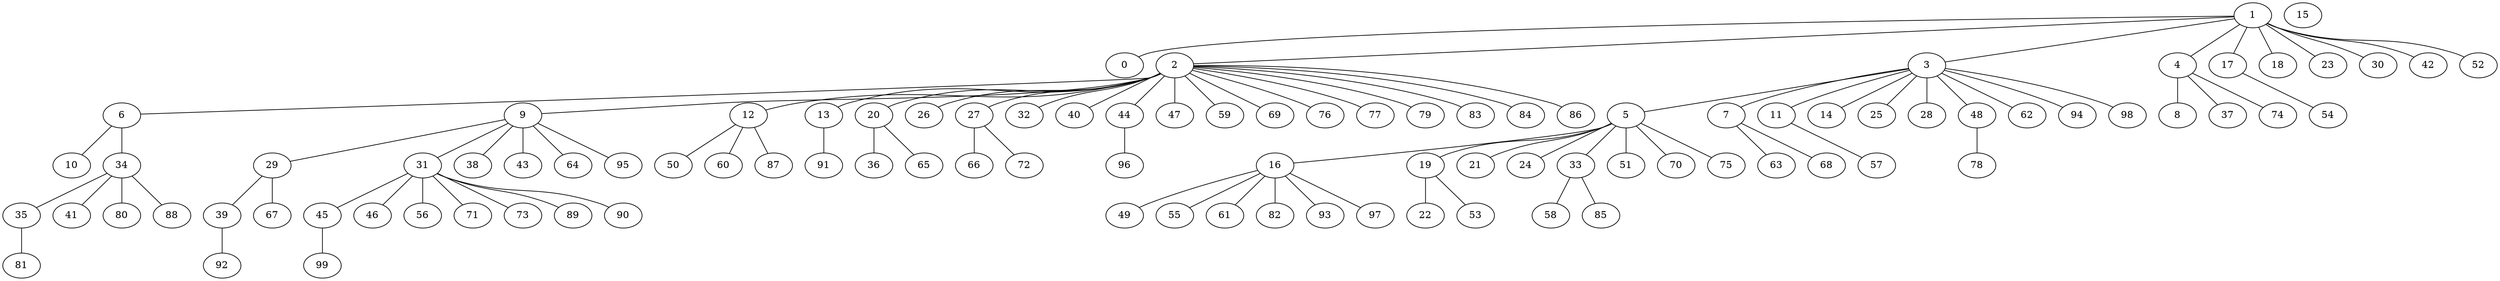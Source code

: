 graph {
	0
	1
	2
	3
	4
	5
	6
	7
	8
	9
	10
	11
	12
	13
	14
	15
	16
	17
	18
	19
	20
	21
	22
	23
	24
	25
	26
	27
	28
	29
	30
	31
	32
	33
	34
	35
	36
	37
	38
	39
	40
	41
	42
	43
	44
	45
	46
	47
	48
	49
	50
	51
	52
	53
	54
	55
	56
	57
	58
	59
	60
	61
	62
	63
	64
	65
	66
	67
	68
	69
	70
	71
	72
	73
	74
	75
	76
	77
	78
	79
	80
	81
	82
	83
	84
	85
	86
	87
	88
	89
	90
	91
	92
	93
	94
	95
	96
	97
	98
	99
	1 -- 2;
	1 -- 0;
	1 -- 3;
	1 -- 4;
	1 -- 17;
	1 -- 18;
	1 -- 23;
	1 -- 30;
	1 -- 42;
	1 -- 52;
	2 -- 6;
	2 -- 9;
	2 -- 12;
	2 -- 13;
	2 -- 20;
	2 -- 26;
	2 -- 27;
	2 -- 32;
	2 -- 40;
	2 -- 44;
	2 -- 47;
	2 -- 59;
	2 -- 69;
	2 -- 76;
	2 -- 77;
	2 -- 79;
	2 -- 83;
	2 -- 84;
	2 -- 86;
	3 -- 5;
	3 -- 7;
	3 -- 11;
	3 -- 14;
	3 -- 25;
	3 -- 28;
	3 -- 48;
	3 -- 62;
	3 -- 94;
	3 -- 98;
	4 -- 8;
	4 -- 37;
	4 -- 74;
	5 -- 16;
	5 -- 19;
	5 -- 21;
	5 -- 24;
	5 -- 33;
	5 -- 51;
	5 -- 70;
	5 -- 75;
	6 -- 10;
	6 -- 34;
	7 -- 63;
	7 -- 68;
	9 -- 29;
	9 -- 31;
	9 -- 38;
	9 -- 43;
	9 -- 64;
	9 -- 95;
	11 -- 57;
	12 -- 50;
	12 -- 60;
	12 -- 87;
	13 -- 91;
	16 -- 49;
	16 -- 55;
	16 -- 61;
	16 -- 82;
	16 -- 93;
	16 -- 97;
	17 -- 54;
	19 -- 22;
	19 -- 53;
	20 -- 36;
	20 -- 65;
	27 -- 66;
	27 -- 72;
	29 -- 39;
	29 -- 67;
	31 -- 45;
	31 -- 46;
	31 -- 56;
	31 -- 71;
	31 -- 73;
	31 -- 89;
	31 -- 90;
	33 -- 58;
	33 -- 85;
	34 -- 35;
	34 -- 41;
	34 -- 80;
	34 -- 88;
	35 -- 81;
	39 -- 92;
	44 -- 96;
	45 -- 99;
	48 -- 78;
}
